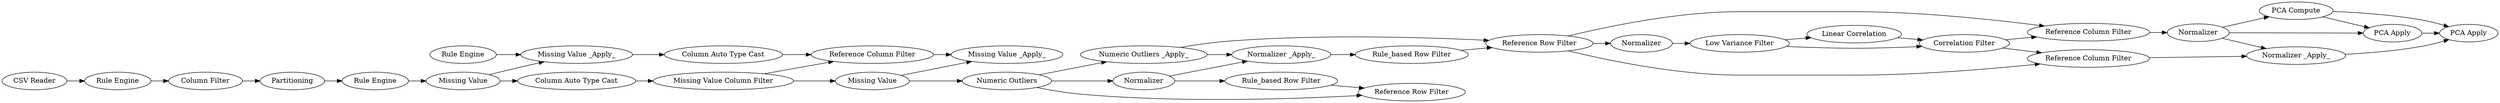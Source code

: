 digraph {
	53 -> 200
	55 -> 801
	782 -> 23
	787 -> 788
	57 -> 58
	784 -> 786
	82 -> 66
	23 -> 26
	780 -> 786
	61 -> 788
	63 -> 64
	799 -> 53
	58 -> 62
	786 -> 799
	66 -> 780
	787 -> 58
	786 -> 61
	57 -> 62
	66 -> 785
	200 -> 55
	786 -> 801
	77 -> 78
	78 -> 80
	81 -> 72
	81 -> 82
	780 -> 778
	801 -> 787
	72 -> 73
	66 -> 774
	774 -> 778
	26 -> 24
	24 -> 77
	788 -> 62
	778 -> 784
	787 -> 57
	83 -> 72
	78 -> 64
	82 -> 73
	80 -> 81
	775 -> 785
	53 -> 55
	55 -> 61
	774 -> 775
	64 -> 83
	784 [label="Rule_based Row Filter"]
	57 [label="PCA Compute"]
	55 [label="Correlation Filter"]
	774 [label=Normalizer]
	26 [label="Column Filter"]
	58 [label="PCA Apply"]
	200 [label="Linear Correlation"]
	782 [label="CSV Reader"]
	787 [label=Normalizer]
	78 [label="Missing Value"]
	24 [label=Partitioning]
	64 [label="Missing Value _Apply_"]
	778 [label="Normalizer _Apply_"]
	775 [label="Rule_based Row Filter"]
	785 [label="Reference Row Filter"]
	53 [label="Low Variance Filter"]
	72 [label="Reference Column Filter"]
	23 [label="Rule Engine"]
	63 [label="Rule Engine"]
	77 [label="Rule Engine"]
	61 [label="Reference Column Filter"]
	83 [label="Column Auto Type Cast"]
	799 [label=Normalizer]
	81 [label="Missing Value Column Filter"]
	801 [label="Reference Column Filter"]
	66 [label="Numeric Outliers"]
	62 [label="PCA Apply"]
	82 [label="Missing Value"]
	788 [label="Normalizer _Apply_"]
	80 [label="Column Auto Type Cast"]
	73 [label="Missing Value _Apply_"]
	786 [label="Reference Row Filter"]
	780 [label="Numeric Outliers _Apply_"]
	rankdir=LR
}
